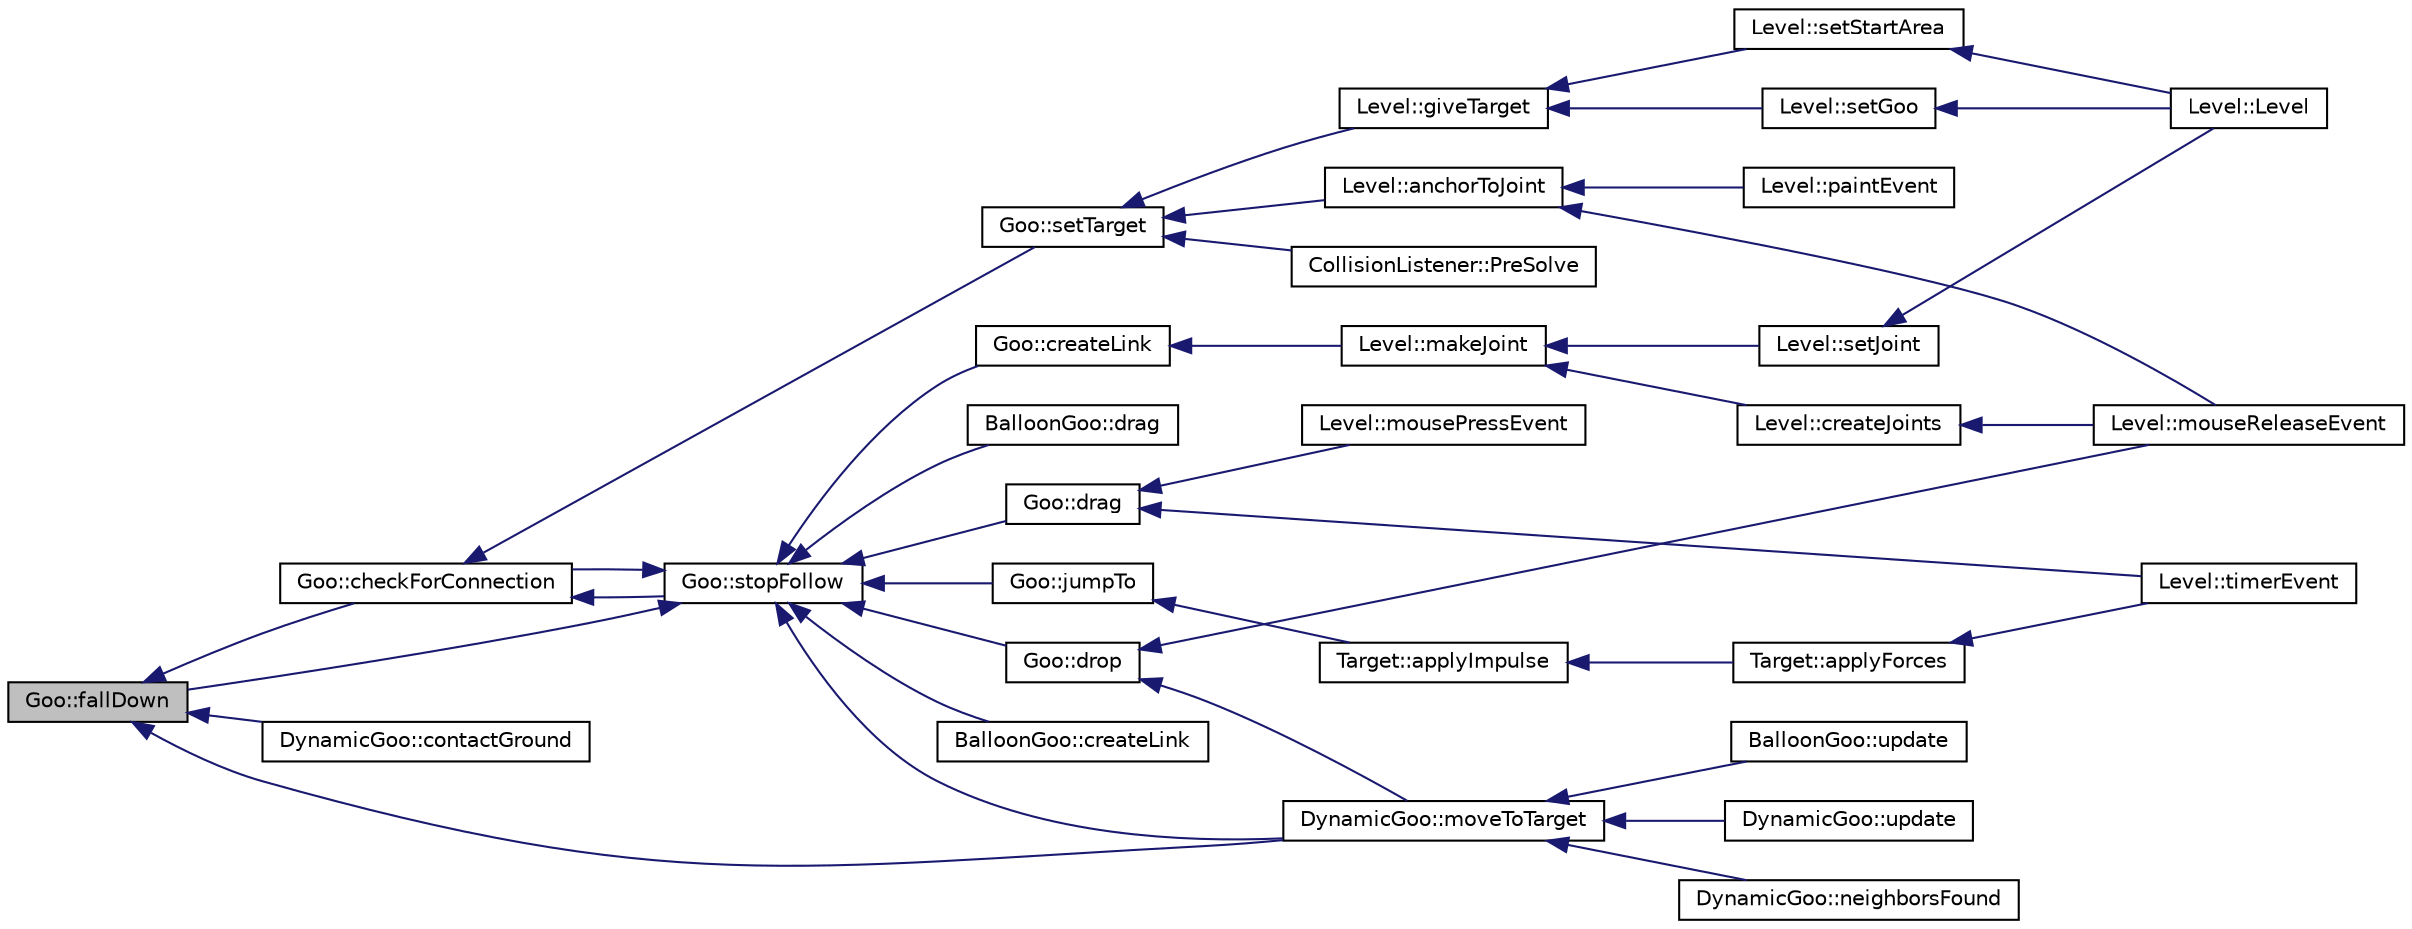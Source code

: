 digraph G
{
  edge [fontname="Helvetica",fontsize="10",labelfontname="Helvetica",labelfontsize="10"];
  node [fontname="Helvetica",fontsize="10",shape=record];
  rankdir="LR";
  Node1 [label="Goo::fallDown",height=0.2,width=0.4,color="black", fillcolor="grey75", style="filled" fontcolor="black"];
  Node1 -> Node2 [dir="back",color="midnightblue",fontsize="10",style="solid",fontname="Helvetica"];
  Node2 [label="Goo::checkForConnection",height=0.2,width=0.4,color="black", fillcolor="white", style="filled",URL="$classGoo.html#abfc4ee3aa7503c26f1bd4e2024f666e4"];
  Node2 -> Node3 [dir="back",color="midnightblue",fontsize="10",style="solid",fontname="Helvetica"];
  Node3 [label="Goo::setTarget",height=0.2,width=0.4,color="black", fillcolor="white", style="filled",URL="$classGoo.html#add721a1deb890d600e912c3060322d5a"];
  Node3 -> Node4 [dir="back",color="midnightblue",fontsize="10",style="solid",fontname="Helvetica"];
  Node4 [label="Level::anchorToJoint",height=0.2,width=0.4,color="black", fillcolor="white", style="filled",URL="$classLevel.html#a20f76bdfac82b0edaf51a4a5b8c57131"];
  Node4 -> Node5 [dir="back",color="midnightblue",fontsize="10",style="solid",fontname="Helvetica"];
  Node5 [label="Level::paintEvent",height=0.2,width=0.4,color="black", fillcolor="white", style="filled",URL="$classLevel.html#a20324b2e333c1fe625d150ae530843e3"];
  Node4 -> Node6 [dir="back",color="midnightblue",fontsize="10",style="solid",fontname="Helvetica"];
  Node6 [label="Level::mouseReleaseEvent",height=0.2,width=0.4,color="black", fillcolor="white", style="filled",URL="$classLevel.html#a77722ba24f938b7a0707f755e635a8f6"];
  Node3 -> Node7 [dir="back",color="midnightblue",fontsize="10",style="solid",fontname="Helvetica"];
  Node7 [label="Level::giveTarget",height=0.2,width=0.4,color="black", fillcolor="white", style="filled",URL="$classLevel.html#a1e14fd63a3738f7ccf24c0a8ce144452"];
  Node7 -> Node8 [dir="back",color="midnightblue",fontsize="10",style="solid",fontname="Helvetica"];
  Node8 [label="Level::setStartArea",height=0.2,width=0.4,color="black", fillcolor="white", style="filled",URL="$classLevel.html#ab70095fd87905c7905f13526919632d4"];
  Node8 -> Node9 [dir="back",color="midnightblue",fontsize="10",style="solid",fontname="Helvetica"];
  Node9 [label="Level::Level",height=0.2,width=0.4,color="black", fillcolor="white", style="filled",URL="$classLevel.html#aab4805fc7397cd5ab9d9852a1d403a0d"];
  Node7 -> Node10 [dir="back",color="midnightblue",fontsize="10",style="solid",fontname="Helvetica"];
  Node10 [label="Level::setGoo",height=0.2,width=0.4,color="black", fillcolor="white", style="filled",URL="$classLevel.html#ab1fa2ff467715c3792df7c3b35cf7ca6"];
  Node10 -> Node9 [dir="back",color="midnightblue",fontsize="10",style="solid",fontname="Helvetica"];
  Node3 -> Node11 [dir="back",color="midnightblue",fontsize="10",style="solid",fontname="Helvetica"];
  Node11 [label="CollisionListener::PreSolve",height=0.2,width=0.4,color="black", fillcolor="white", style="filled",URL="$classCollisionListener.html#accc6ff23dcbf8cbef31e68fe3c56837a"];
  Node2 -> Node12 [dir="back",color="midnightblue",fontsize="10",style="solid",fontname="Helvetica"];
  Node12 [label="Goo::stopFollow",height=0.2,width=0.4,color="black", fillcolor="white", style="filled",URL="$classGoo.html#a83a93e67d95635456f9bf4bcfb1ccf32"];
  Node12 -> Node2 [dir="back",color="midnightblue",fontsize="10",style="solid",fontname="Helvetica"];
  Node12 -> Node13 [dir="back",color="midnightblue",fontsize="10",style="solid",fontname="Helvetica"];
  Node13 [label="BalloonGoo::createLink",height=0.2,width=0.4,color="black", fillcolor="white", style="filled",URL="$classBalloonGoo.html#a4db9626648af5384fac8548eaac0aec6"];
  Node12 -> Node14 [dir="back",color="midnightblue",fontsize="10",style="solid",fontname="Helvetica"];
  Node14 [label="Goo::createLink",height=0.2,width=0.4,color="black", fillcolor="white", style="filled",URL="$classGoo.html#a4cf3a6d7b7523864a419def0a8aa9949"];
  Node14 -> Node15 [dir="back",color="midnightblue",fontsize="10",style="solid",fontname="Helvetica"];
  Node15 [label="Level::makeJoint",height=0.2,width=0.4,color="black", fillcolor="white", style="filled",URL="$classLevel.html#ab40a5647912f4ef6e3a70b0afd75027b"];
  Node15 -> Node16 [dir="back",color="midnightblue",fontsize="10",style="solid",fontname="Helvetica"];
  Node16 [label="Level::createJoints",height=0.2,width=0.4,color="black", fillcolor="white", style="filled",URL="$classLevel.html#a753ed1a47f268859a713123dc640839c"];
  Node16 -> Node6 [dir="back",color="midnightblue",fontsize="10",style="solid",fontname="Helvetica"];
  Node15 -> Node17 [dir="back",color="midnightblue",fontsize="10",style="solid",fontname="Helvetica"];
  Node17 [label="Level::setJoint",height=0.2,width=0.4,color="black", fillcolor="white", style="filled",URL="$classLevel.html#a4ba1126389807119ad1d21bd51f86210"];
  Node17 -> Node9 [dir="back",color="midnightblue",fontsize="10",style="solid",fontname="Helvetica"];
  Node12 -> Node18 [dir="back",color="midnightblue",fontsize="10",style="solid",fontname="Helvetica"];
  Node18 [label="BalloonGoo::drag",height=0.2,width=0.4,color="black", fillcolor="white", style="filled",URL="$classBalloonGoo.html#ae9ef25d1505c114f637edbfe9318ab2e"];
  Node12 -> Node19 [dir="back",color="midnightblue",fontsize="10",style="solid",fontname="Helvetica"];
  Node19 [label="Goo::drag",height=0.2,width=0.4,color="black", fillcolor="white", style="filled",URL="$classGoo.html#a4b6f592d1fb19b96b167330972c000f3"];
  Node19 -> Node20 [dir="back",color="midnightblue",fontsize="10",style="solid",fontname="Helvetica"];
  Node20 [label="Level::mousePressEvent",height=0.2,width=0.4,color="black", fillcolor="white", style="filled",URL="$classLevel.html#a1c79d132de43fe2a6b054e0396af43f7"];
  Node19 -> Node21 [dir="back",color="midnightblue",fontsize="10",style="solid",fontname="Helvetica"];
  Node21 [label="Level::timerEvent",height=0.2,width=0.4,color="black", fillcolor="white", style="filled",URL="$classLevel.html#a47263f00b559de3fce0164f9efac0f6b"];
  Node12 -> Node22 [dir="back",color="midnightblue",fontsize="10",style="solid",fontname="Helvetica"];
  Node22 [label="Goo::drop",height=0.2,width=0.4,color="black", fillcolor="white", style="filled",URL="$classGoo.html#a76fbb315a47371814056336480a95e31"];
  Node22 -> Node6 [dir="back",color="midnightblue",fontsize="10",style="solid",fontname="Helvetica"];
  Node22 -> Node23 [dir="back",color="midnightblue",fontsize="10",style="solid",fontname="Helvetica"];
  Node23 [label="DynamicGoo::moveToTarget",height=0.2,width=0.4,color="black", fillcolor="white", style="filled",URL="$classDynamicGoo.html#ab7b16f5f503004a0d55f824e9c7d5c28"];
  Node23 -> Node24 [dir="back",color="midnightblue",fontsize="10",style="solid",fontname="Helvetica"];
  Node24 [label="DynamicGoo::neighborsFound",height=0.2,width=0.4,color="black", fillcolor="white", style="filled",URL="$classDynamicGoo.html#ae8998daa33c6cc471d70c16fbb752075"];
  Node23 -> Node25 [dir="back",color="midnightblue",fontsize="10",style="solid",fontname="Helvetica"];
  Node25 [label="BalloonGoo::update",height=0.2,width=0.4,color="black", fillcolor="white", style="filled",URL="$classBalloonGoo.html#af5f6a827b0786213637689f48ca7e329"];
  Node23 -> Node26 [dir="back",color="midnightblue",fontsize="10",style="solid",fontname="Helvetica"];
  Node26 [label="DynamicGoo::update",height=0.2,width=0.4,color="black", fillcolor="white", style="filled",URL="$classDynamicGoo.html#a6e921cea42c85947d4a7757f7f2d454d"];
  Node12 -> Node1 [dir="back",color="midnightblue",fontsize="10",style="solid",fontname="Helvetica"];
  Node12 -> Node27 [dir="back",color="midnightblue",fontsize="10",style="solid",fontname="Helvetica"];
  Node27 [label="Goo::jumpTo",height=0.2,width=0.4,color="black", fillcolor="white", style="filled",URL="$classGoo.html#a3a30993d73e8074fc71a6ec6bcd0b663"];
  Node27 -> Node28 [dir="back",color="midnightblue",fontsize="10",style="solid",fontname="Helvetica"];
  Node28 [label="Target::applyImpulse",height=0.2,width=0.4,color="black", fillcolor="white", style="filled",URL="$classTarget.html#a6d597b44d774f30629c6a2837dfed004"];
  Node28 -> Node29 [dir="back",color="midnightblue",fontsize="10",style="solid",fontname="Helvetica"];
  Node29 [label="Target::applyForces",height=0.2,width=0.4,color="black", fillcolor="white", style="filled",URL="$classTarget.html#af7417d1a5f45b07919cfcc3aede4d4be"];
  Node29 -> Node21 [dir="back",color="midnightblue",fontsize="10",style="solid",fontname="Helvetica"];
  Node12 -> Node23 [dir="back",color="midnightblue",fontsize="10",style="solid",fontname="Helvetica"];
  Node1 -> Node30 [dir="back",color="midnightblue",fontsize="10",style="solid",fontname="Helvetica"];
  Node30 [label="DynamicGoo::contactGround",height=0.2,width=0.4,color="black", fillcolor="white", style="filled",URL="$classDynamicGoo.html#ac9db157f0df5a17a426b2f9041b55b64"];
  Node1 -> Node23 [dir="back",color="midnightblue",fontsize="10",style="solid",fontname="Helvetica"];
}
